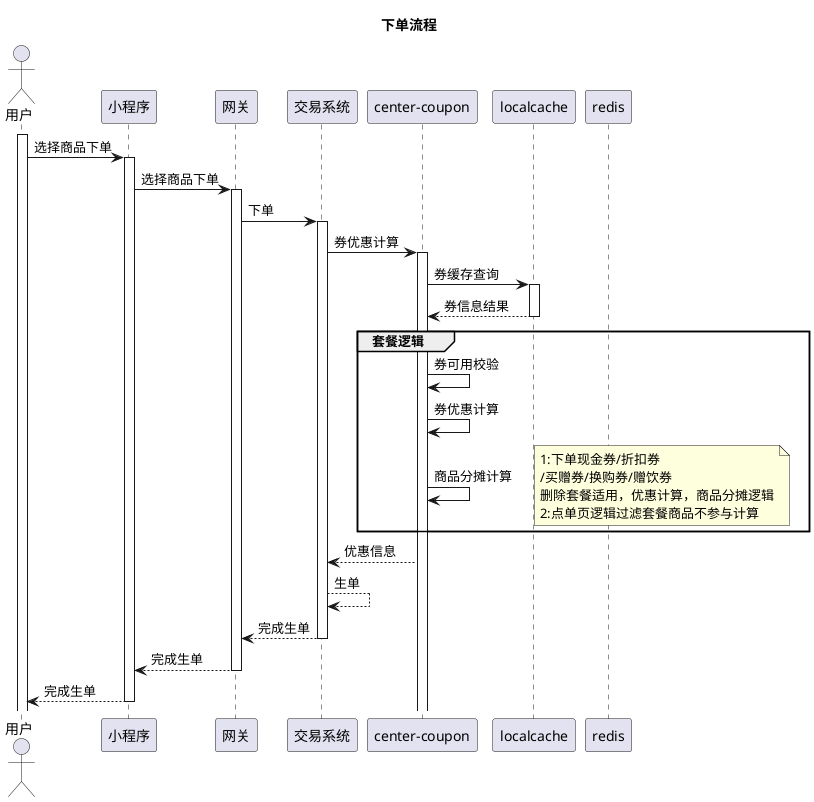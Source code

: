 @startuml
title 下单流程
actor   用户 as  user order 1
participant  小程序  as  client order 20
participant 网关 as bgv order 25
participant "交易系统" as orders order 30
participant "center-coupon" as cc order 40
participant "localcache" as lc order 50
participant redis order 70
activate user
user -> client: 选择商品下单
activate client
client -> bgv: 选择商品下单
activate bgv
bgv -> orders: 下单
activate orders
orders -> cc:券优惠计算
activate cc
cc -> lc: 券缓存查询
activate lc
lc --> cc: 券信息结果
deactivate lc
group 套餐逻辑
cc -> cc: 券可用校验
cc -> cc: 券优惠计算
cc -> cc: 商品分摊计算
note right
1:下单现金券/折扣券
/买赠券/换购券/赠饮券
删除套餐适用，优惠计算，商品分摊逻辑
2:点单页逻辑过滤套餐商品不参与计算
end note
end
cc --> orders: 优惠信息
orders --> orders: 生单
orders --> bgv:完成生单
deactivate orders
bgv --> client:完成生单
deactivate bgv
client --> user:完成生单
deactivate client

@enduml